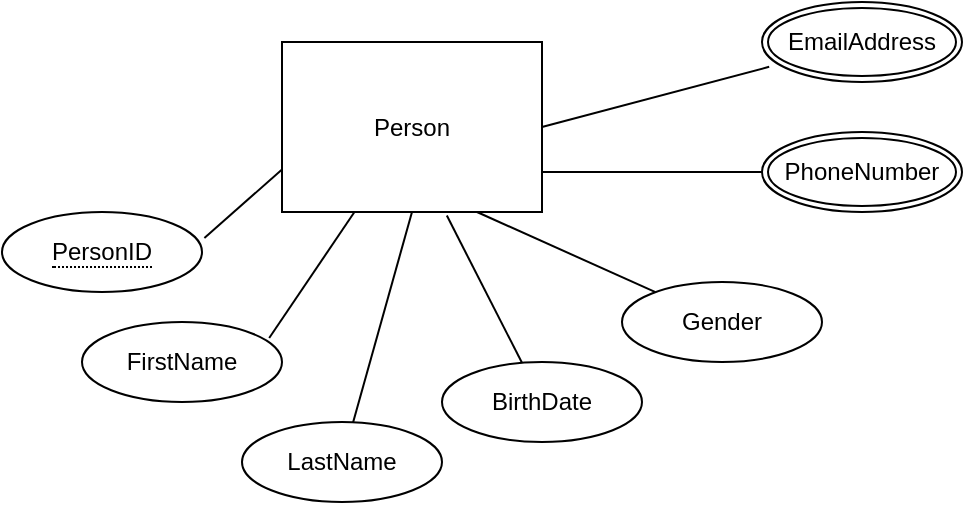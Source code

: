 <mxfile version="20.0.0" type="github">
  <diagram id="R2lEEEUBdFMjLlhIrx00" name="Page-1">
    <mxGraphModel dx="692" dy="380" grid="1" gridSize="10" guides="1" tooltips="1" connect="1" arrows="1" fold="1" page="1" pageScale="1" pageWidth="850" pageHeight="1100" math="0" shadow="0" extFonts="Permanent Marker^https://fonts.googleapis.com/css?family=Permanent+Marker">
      <root>
        <mxCell id="0" />
        <mxCell id="1" parent="0" />
        <mxCell id="kpMalRqEdnaiwRV5ERIz-4" value="Person" style="whiteSpace=wrap;html=1;align=center;" vertex="1" parent="1">
          <mxGeometry x="170" y="280" width="130" height="85" as="geometry" />
        </mxCell>
        <mxCell id="kpMalRqEdnaiwRV5ERIz-5" value="&lt;span style=&quot;border-bottom: 1px dotted&quot;&gt;PersonID&lt;/span&gt;" style="ellipse;whiteSpace=wrap;html=1;align=center;" vertex="1" parent="1">
          <mxGeometry x="30" y="365" width="100" height="40" as="geometry" />
        </mxCell>
        <mxCell id="kpMalRqEdnaiwRV5ERIz-8" value="FirstName" style="ellipse;whiteSpace=wrap;html=1;align=center;" vertex="1" parent="1">
          <mxGeometry x="70" y="420" width="100" height="40" as="geometry" />
        </mxCell>
        <mxCell id="kpMalRqEdnaiwRV5ERIz-9" value="Gender" style="ellipse;whiteSpace=wrap;html=1;align=center;" vertex="1" parent="1">
          <mxGeometry x="340" y="400" width="100" height="40" as="geometry" />
        </mxCell>
        <mxCell id="kpMalRqEdnaiwRV5ERIz-10" value="LastName" style="ellipse;whiteSpace=wrap;html=1;align=center;" vertex="1" parent="1">
          <mxGeometry x="150" y="470" width="100" height="40" as="geometry" />
        </mxCell>
        <mxCell id="kpMalRqEdnaiwRV5ERIz-11" value="BirthDate" style="ellipse;whiteSpace=wrap;html=1;align=center;" vertex="1" parent="1">
          <mxGeometry x="250" y="440" width="100" height="40" as="geometry" />
        </mxCell>
        <mxCell id="kpMalRqEdnaiwRV5ERIz-12" value="PhoneNumber" style="ellipse;shape=doubleEllipse;margin=3;whiteSpace=wrap;html=1;align=center;" vertex="1" parent="1">
          <mxGeometry x="410" y="325" width="100" height="40" as="geometry" />
        </mxCell>
        <mxCell id="kpMalRqEdnaiwRV5ERIz-13" value="EmailAddress" style="ellipse;shape=doubleEllipse;margin=3;whiteSpace=wrap;html=1;align=center;" vertex="1" parent="1">
          <mxGeometry x="410" y="260" width="100" height="40" as="geometry" />
        </mxCell>
        <mxCell id="kpMalRqEdnaiwRV5ERIz-14" value="" style="line;strokeWidth=1;rotatable=0;dashed=0;labelPosition=right;align=left;verticalAlign=middle;spacingTop=0;spacingLeft=6;points=[];portConstraint=eastwest;" vertex="1" parent="1">
          <mxGeometry x="300" y="340" width="110" height="10" as="geometry" />
        </mxCell>
        <mxCell id="kpMalRqEdnaiwRV5ERIz-21" value="" style="endArrow=none;html=1;rounded=0;entryX=0.5;entryY=1;entryDx=0;entryDy=0;" edge="1" parent="1" source="kpMalRqEdnaiwRV5ERIz-10" target="kpMalRqEdnaiwRV5ERIz-4">
          <mxGeometry relative="1" as="geometry">
            <mxPoint x="230" y="490" as="sourcePoint" />
            <mxPoint x="390" y="490" as="targetPoint" />
          </mxGeometry>
        </mxCell>
        <mxCell id="kpMalRqEdnaiwRV5ERIz-22" value="" style="endArrow=none;html=1;rounded=0;exitX=1;exitY=0.5;exitDx=0;exitDy=0;entryX=0.036;entryY=0.81;entryDx=0;entryDy=0;entryPerimeter=0;" edge="1" parent="1" source="kpMalRqEdnaiwRV5ERIz-4" target="kpMalRqEdnaiwRV5ERIz-13">
          <mxGeometry relative="1" as="geometry">
            <mxPoint x="340" y="290" as="sourcePoint" />
            <mxPoint x="500" y="290" as="targetPoint" />
          </mxGeometry>
        </mxCell>
        <mxCell id="kpMalRqEdnaiwRV5ERIz-23" value="" style="endArrow=none;html=1;rounded=0;exitX=0;exitY=0.75;exitDx=0;exitDy=0;entryX=1.012;entryY=0.325;entryDx=0;entryDy=0;entryPerimeter=0;" edge="1" parent="1" source="kpMalRqEdnaiwRV5ERIz-4" target="kpMalRqEdnaiwRV5ERIz-5">
          <mxGeometry relative="1" as="geometry">
            <mxPoint x="340" y="290" as="sourcePoint" />
            <mxPoint x="500" y="290" as="targetPoint" />
          </mxGeometry>
        </mxCell>
        <mxCell id="kpMalRqEdnaiwRV5ERIz-24" value="" style="endArrow=none;html=1;rounded=0;entryX=0.936;entryY=0.2;entryDx=0;entryDy=0;entryPerimeter=0;" edge="1" parent="1" source="kpMalRqEdnaiwRV5ERIz-4" target="kpMalRqEdnaiwRV5ERIz-8">
          <mxGeometry relative="1" as="geometry">
            <mxPoint x="340" y="290" as="sourcePoint" />
            <mxPoint x="500" y="290" as="targetPoint" />
          </mxGeometry>
        </mxCell>
        <mxCell id="kpMalRqEdnaiwRV5ERIz-25" value="" style="endArrow=none;html=1;rounded=0;exitX=0.634;exitY=1.021;exitDx=0;exitDy=0;exitPerimeter=0;" edge="1" parent="1" source="kpMalRqEdnaiwRV5ERIz-4" target="kpMalRqEdnaiwRV5ERIz-11">
          <mxGeometry relative="1" as="geometry">
            <mxPoint x="340" y="290" as="sourcePoint" />
            <mxPoint x="500" y="290" as="targetPoint" />
          </mxGeometry>
        </mxCell>
        <mxCell id="kpMalRqEdnaiwRV5ERIz-26" value="" style="endArrow=none;html=1;rounded=0;exitX=0.75;exitY=1;exitDx=0;exitDy=0;" edge="1" parent="1" source="kpMalRqEdnaiwRV5ERIz-4" target="kpMalRqEdnaiwRV5ERIz-9">
          <mxGeometry relative="1" as="geometry">
            <mxPoint x="340" y="290" as="sourcePoint" />
            <mxPoint x="500" y="290" as="targetPoint" />
          </mxGeometry>
        </mxCell>
      </root>
    </mxGraphModel>
  </diagram>
</mxfile>
